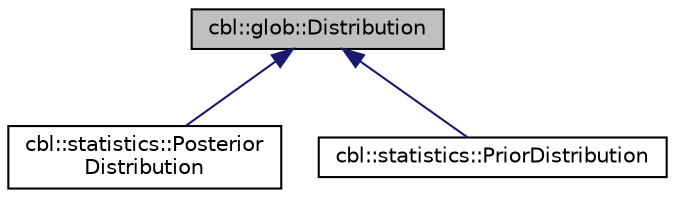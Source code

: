 digraph "cbl::glob::Distribution"
{
  edge [fontname="Helvetica",fontsize="10",labelfontname="Helvetica",labelfontsize="10"];
  node [fontname="Helvetica",fontsize="10",shape=record];
  Node0 [label="cbl::glob::Distribution",height=0.2,width=0.4,color="black", fillcolor="grey75", style="filled", fontcolor="black"];
  Node0 -> Node1 [dir="back",color="midnightblue",fontsize="10",style="solid",fontname="Helvetica"];
  Node1 [label="cbl::statistics::Posterior\lDistribution",height=0.2,width=0.4,color="black", fillcolor="white", style="filled",URL="$d8/d2b/classcbl_1_1statistics_1_1PosteriorDistribution.html",tooltip="The class PosteriorDistribution. "];
  Node0 -> Node2 [dir="back",color="midnightblue",fontsize="10",style="solid",fontname="Helvetica"];
  Node2 [label="cbl::statistics::PriorDistribution",height=0.2,width=0.4,color="black", fillcolor="white", style="filled",URL="$d7/d79/classcbl_1_1statistics_1_1PriorDistribution.html",tooltip="The class PriorDistribution. "];
}
